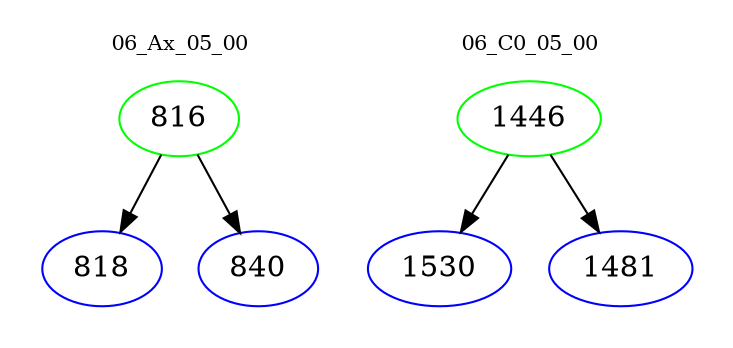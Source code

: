 digraph{
subgraph cluster_0 {
color = white
label = "06_Ax_05_00";
fontsize=10;
T0_816 [label="816", color="green"]
T0_816 -> T0_818 [color="black"]
T0_818 [label="818", color="blue"]
T0_816 -> T0_840 [color="black"]
T0_840 [label="840", color="blue"]
}
subgraph cluster_1 {
color = white
label = "06_C0_05_00";
fontsize=10;
T1_1446 [label="1446", color="green"]
T1_1446 -> T1_1530 [color="black"]
T1_1530 [label="1530", color="blue"]
T1_1446 -> T1_1481 [color="black"]
T1_1481 [label="1481", color="blue"]
}
}
